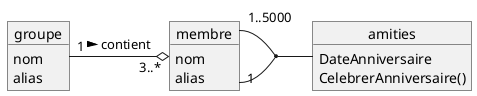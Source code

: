 @startuml

Object groupe{
    nom
    alias
}
Object membre{
    nom
    alias
}
Object amities{
    DateAnniversaire
    CelebrerAnniversaire()
}


membre "1" - "1..5000" membre
(membre, membre) -- amities

groupe "1" -o "3..*" membre : contient >

\